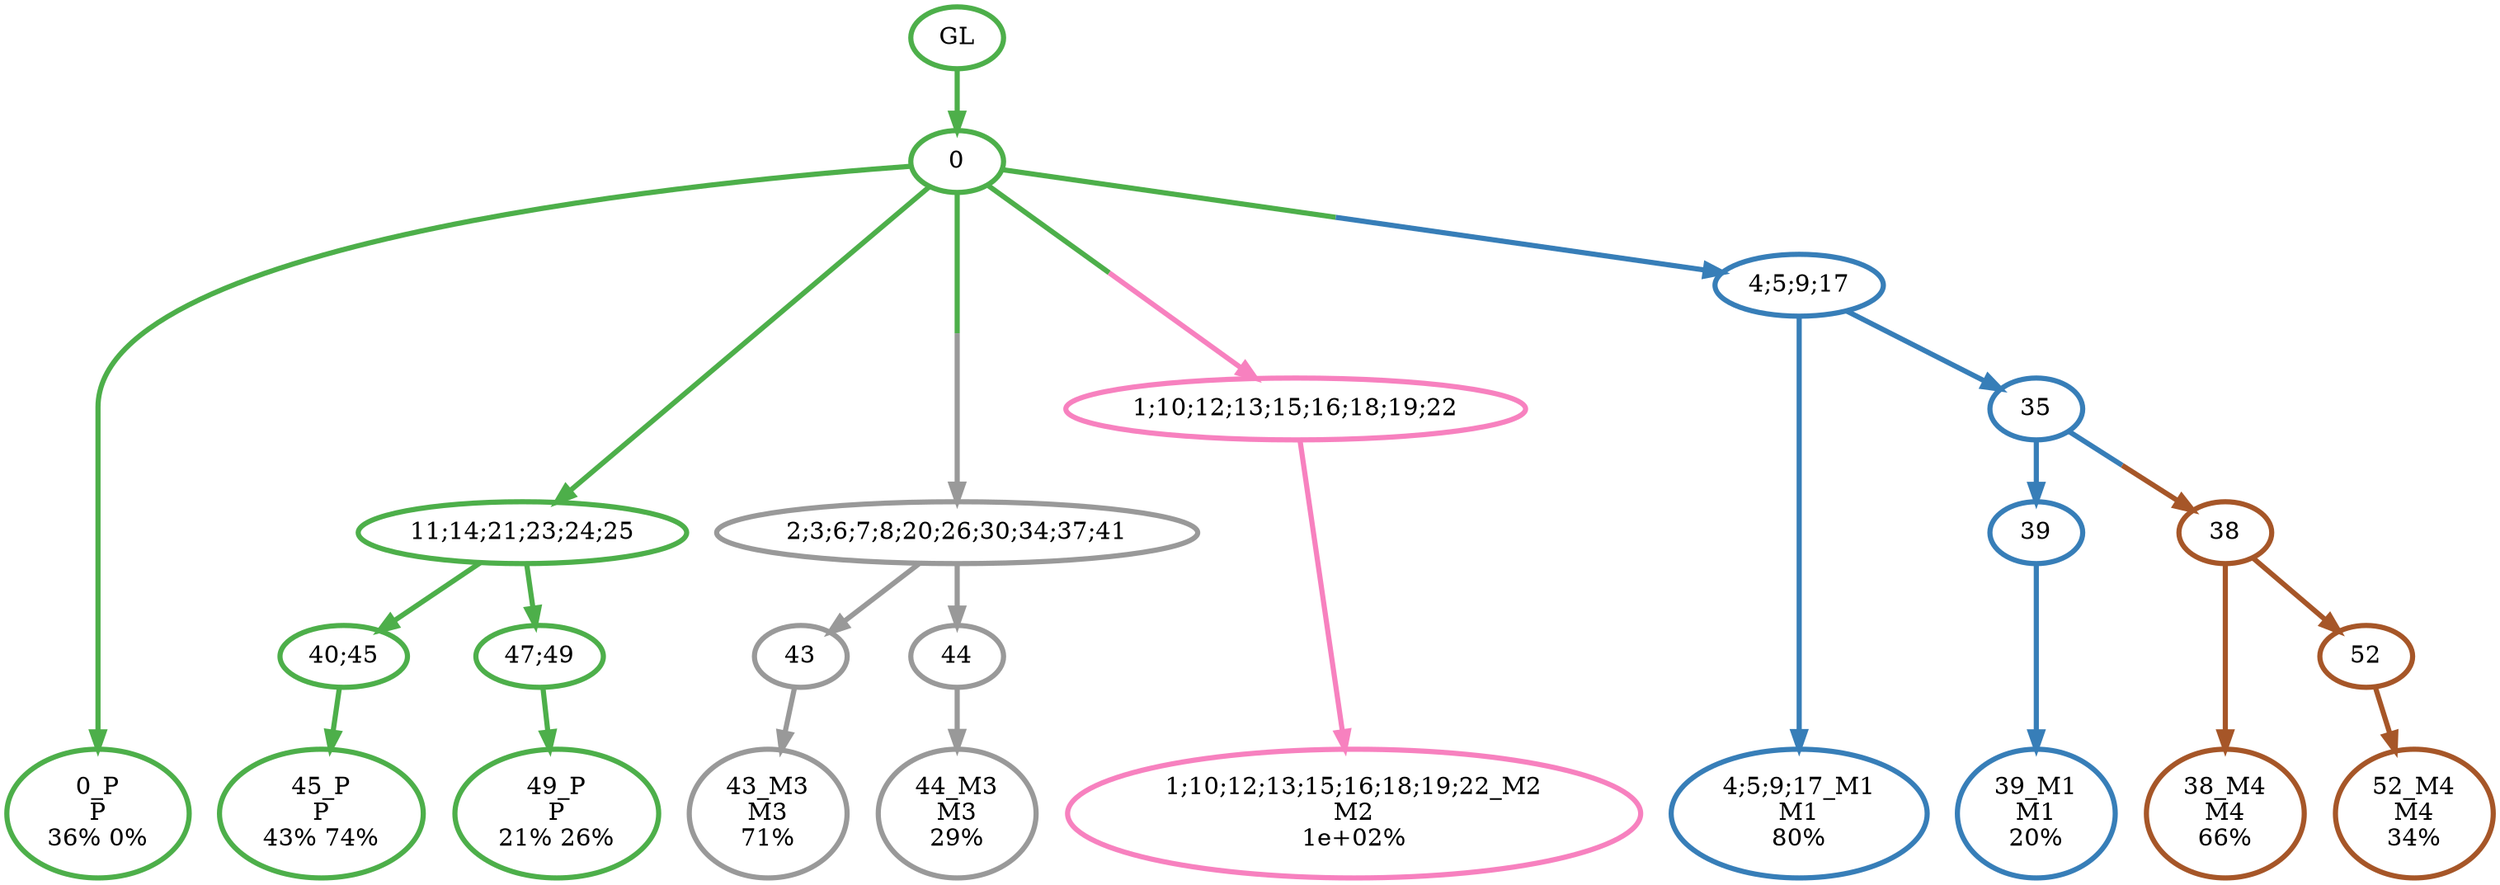 digraph T {
	{
		rank=same
		21 [penwidth=3,colorscheme=set19,color=3,label="0_P\nP\n36% 0%"]
		18 [penwidth=3,colorscheme=set19,color=3,label="45_P\nP\n43% 74%"]
		16 [penwidth=3,colorscheme=set19,color=3,label="49_P\nP\n21% 26%"]
		15 [penwidth=3,colorscheme=set19,color=2,label="4;5;9;17_M1\nM1\n80%"]
		12 [penwidth=3,colorscheme=set19,color=2,label="39_M1\nM1\n20%"]
		11 [penwidth=3,colorscheme=set19,color=8,label="1;10;12;13;15;16;18;19;22_M2\nM2\n1e+02%"]
		9 [penwidth=3,colorscheme=set19,color=9,label="43_M3\nM3\n71%"]
		7 [penwidth=3,colorscheme=set19,color=9,label="44_M3\nM3\n29%"]
		6 [penwidth=3,colorscheme=set19,color=7,label="38_M4\nM4\n66%"]
		4 [penwidth=3,colorscheme=set19,color=7,label="52_M4\nM4\n34%"]
	}
	23 [penwidth=3,colorscheme=set19,color=3,label="GL"]
	22 [penwidth=3,colorscheme=set19,color=3,label="0"]
	20 [penwidth=3,colorscheme=set19,color=3,label="11;14;21;23;24;25"]
	19 [penwidth=3,colorscheme=set19,color=3,label="40;45"]
	17 [penwidth=3,colorscheme=set19,color=3,label="47;49"]
	14 [penwidth=3,colorscheme=set19,color=2,label="35"]
	13 [penwidth=3,colorscheme=set19,color=2,label="39"]
	10 [penwidth=3,colorscheme=set19,color=9,label="43"]
	8 [penwidth=3,colorscheme=set19,color=9,label="44"]
	5 [penwidth=3,colorscheme=set19,color=7,label="52"]
	3 [penwidth=3,colorscheme=set19,color=7,label="38"]
	2 [penwidth=3,colorscheme=set19,color=9,label="2;3;6;7;8;20;26;30;34;37;41"]
	1 [penwidth=3,colorscheme=set19,color=8,label="1;10;12;13;15;16;18;19;22"]
	0 [penwidth=3,colorscheme=set19,color=2,label="4;5;9;17"]
	23 -> 22 [penwidth=3,colorscheme=set19,color=3]
	22 -> 21 [penwidth=3,colorscheme=set19,color=3]
	22 -> 20 [penwidth=3,colorscheme=set19,color=3]
	22 -> 2 [penwidth=3,colorscheme=set19,color="3;0.5:9"]
	22 -> 1 [penwidth=3,colorscheme=set19,color="3;0.5:8"]
	22 -> 0 [penwidth=3,colorscheme=set19,color="3;0.5:2"]
	20 -> 17 [penwidth=3,colorscheme=set19,color=3]
	20 -> 19 [penwidth=3,colorscheme=set19,color=3]
	19 -> 18 [penwidth=3,colorscheme=set19,color=3]
	17 -> 16 [penwidth=3,colorscheme=set19,color=3]
	14 -> 13 [penwidth=3,colorscheme=set19,color=2]
	14 -> 3 [penwidth=3,colorscheme=set19,color="2;0.5:7"]
	13 -> 12 [penwidth=3,colorscheme=set19,color=2]
	10 -> 9 [penwidth=3,colorscheme=set19,color=9]
	8 -> 7 [penwidth=3,colorscheme=set19,color=9]
	5 -> 4 [penwidth=3,colorscheme=set19,color=7]
	3 -> 6 [penwidth=3,colorscheme=set19,color=7]
	3 -> 5 [penwidth=3,colorscheme=set19,color=7]
	2 -> 10 [penwidth=3,colorscheme=set19,color=9]
	2 -> 8 [penwidth=3,colorscheme=set19,color=9]
	1 -> 11 [penwidth=3,colorscheme=set19,color=8]
	0 -> 15 [penwidth=3,colorscheme=set19,color=2]
	0 -> 14 [penwidth=3,colorscheme=set19,color=2]
}
